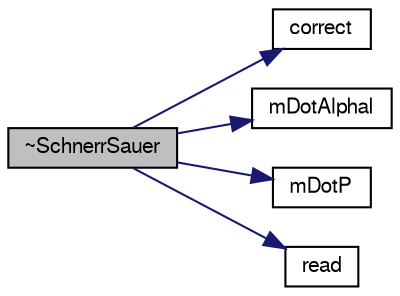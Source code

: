 digraph "~SchnerrSauer"
{
  bgcolor="transparent";
  edge [fontname="FreeSans",fontsize="10",labelfontname="FreeSans",labelfontsize="10"];
  node [fontname="FreeSans",fontsize="10",shape=record];
  rankdir="LR";
  Node2 [label="~SchnerrSauer",height=0.2,width=0.4,color="black", fillcolor="grey75", style="filled", fontcolor="black"];
  Node2 -> Node3 [color="midnightblue",fontsize="10",style="solid",fontname="FreeSans"];
  Node3 [label="correct",height=0.2,width=0.4,color="black",URL="$a31998.html#aa40b482ba81fd8de31bdba348c184074",tooltip="Correct the SchnerrSauer phaseChange model. "];
  Node2 -> Node4 [color="midnightblue",fontsize="10",style="solid",fontname="FreeSans"];
  Node4 [label="mDotAlphal",height=0.2,width=0.4,color="black",URL="$a31998.html#aae7389efbce37fb5203f67189de4fb13",tooltip="Return the mass condensation and vaporisation rates as a. "];
  Node2 -> Node5 [color="midnightblue",fontsize="10",style="solid",fontname="FreeSans"];
  Node5 [label="mDotP",height=0.2,width=0.4,color="black",URL="$a31998.html#a40acd975abfe407f2a5b6538507cee73",tooltip="Return the mass condensation and vaporisation rates as coefficients. "];
  Node2 -> Node6 [color="midnightblue",fontsize="10",style="solid",fontname="FreeSans"];
  Node6 [label="read",height=0.2,width=0.4,color="black",URL="$a31998.html#abcf7aafd601a940195284bc91610bb08",tooltip="Read the transportProperties dictionary and update. "];
}
